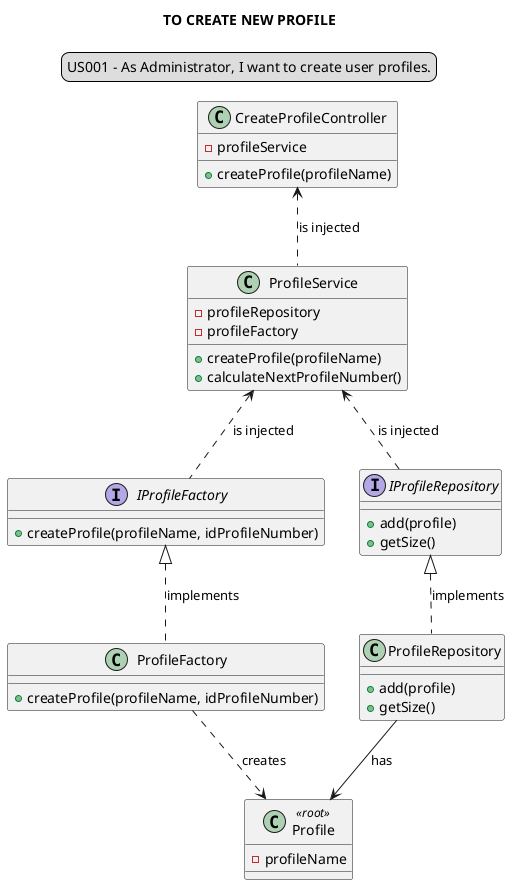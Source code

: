 @startuml
'https://plantuml.com/class-diagram
skinparam sequenceMessageAlign center
title TO CREATE NEW PROFILE
legend top
US001 - As Administrator, I want to create user profiles.
end legend

class "CreateProfileController" {
- profileService
+ createProfile(profileName)
}

class ProfileService{
- profileRepository
- profileFactory
+ createProfile(profileName)
+ calculateNextProfileNumber()
}

interface IProfileFactory{
+ createProfile(profileName, idProfileNumber)
}

class ProfileFactory{
+ createProfile(profileName, idProfileNumber)
}

interface IProfileRepository{
+ add(profile)
+ getSize()
}

class ProfileRepository{
+ add(profile)
+ getSize()
}

class Profile<<root>>{
- profileName
}

CreateProfileController <.. ProfileService: is injected
ProfileService <.. IProfileRepository: is injected
ProfileService <.. IProfileFactory: is injected
IProfileFactory <|.. ProfileFactory: implements
ProfileFactory ..> Profile: creates
IProfileRepository <|.. ProfileRepository: implements
ProfileRepository --> Profile: has

@enduml